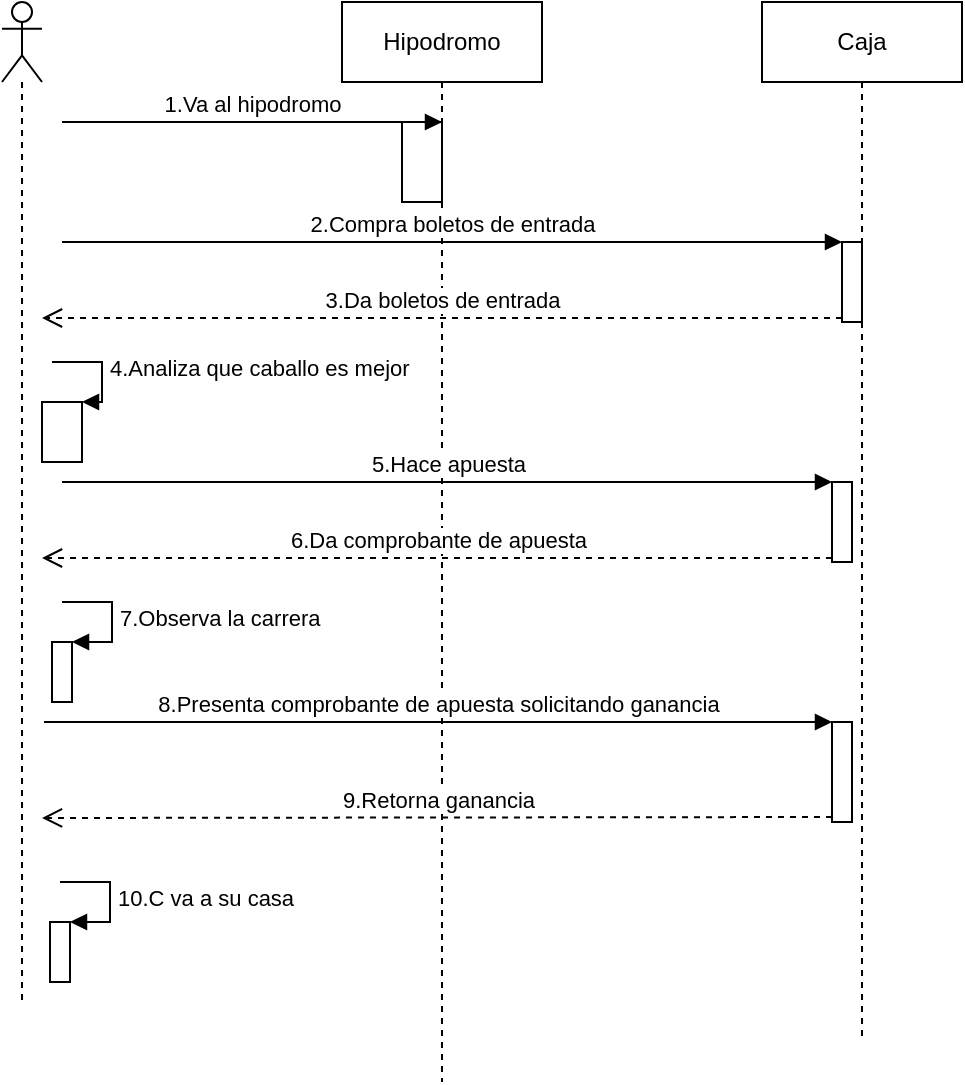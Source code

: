 <mxfile version="12.2.6" type="github" pages="2"><diagram id="rpt-BEG1MDUY4Qo8y3gv" name="Page-1"><mxGraphModel dx="1005" dy="551" grid="1" gridSize="10" guides="1" tooltips="1" connect="1" arrows="1" fold="1" page="1" pageScale="1" pageWidth="827" pageHeight="1169" math="0" shadow="0"><root><mxCell id="0"/><mxCell id="1" parent="0"/><mxCell id="Ul0AwBFxFiQG8IwIhVHO-12" value="" style="shape=umlLifeline;participant=umlActor;perimeter=lifelinePerimeter;whiteSpace=wrap;html=1;container=1;collapsible=0;recursiveResize=0;verticalAlign=top;spacingTop=36;labelBackgroundColor=#ffffff;outlineConnect=0;" vertex="1" parent="1"><mxGeometry x="220" y="100" width="20" height="500" as="geometry"/></mxCell><mxCell id="Ul0AwBFxFiQG8IwIhVHO-13" value="Hipodromo" style="shape=umlLifeline;perimeter=lifelinePerimeter;whiteSpace=wrap;html=1;container=1;collapsible=0;recursiveResize=0;outlineConnect=0;" vertex="1" parent="1"><mxGeometry x="390" y="100" width="100" height="540" as="geometry"/></mxCell><mxCell id="Ul0AwBFxFiQG8IwIhVHO-14" value="Caja" style="shape=umlLifeline;perimeter=lifelinePerimeter;whiteSpace=wrap;html=1;container=1;collapsible=0;recursiveResize=0;outlineConnect=0;" vertex="1" parent="1"><mxGeometry x="600" y="100" width="100" height="520" as="geometry"/></mxCell><mxCell id="Ul0AwBFxFiQG8IwIhVHO-27" value="" style="html=1;points=[];perimeter=orthogonalPerimeter;" vertex="1" parent="Ul0AwBFxFiQG8IwIhVHO-14"><mxGeometry x="40" y="120" width="10" height="40" as="geometry"/></mxCell><mxCell id="Ul0AwBFxFiQG8IwIhVHO-28" value="2.Compra boletos de entrada" style="html=1;verticalAlign=bottom;endArrow=block;entryX=0;entryY=0;" edge="1" target="Ul0AwBFxFiQG8IwIhVHO-27" parent="Ul0AwBFxFiQG8IwIhVHO-14"><mxGeometry relative="1" as="geometry"><mxPoint x="-350" y="120" as="sourcePoint"/></mxGeometry></mxCell><mxCell id="Ul0AwBFxFiQG8IwIhVHO-29" value="3.Da boletos de entrada" style="html=1;verticalAlign=bottom;endArrow=open;dashed=1;endSize=8;exitX=0;exitY=0.95;" edge="1" source="Ul0AwBFxFiQG8IwIhVHO-27" parent="Ul0AwBFxFiQG8IwIhVHO-14"><mxGeometry relative="1" as="geometry"><mxPoint x="-360" y="158" as="targetPoint"/></mxGeometry></mxCell><mxCell id="Ul0AwBFxFiQG8IwIhVHO-33" value="" style="html=1;points=[];perimeter=orthogonalPerimeter;" vertex="1" parent="Ul0AwBFxFiQG8IwIhVHO-14"><mxGeometry x="35" y="240" width="10" height="40" as="geometry"/></mxCell><mxCell id="Ul0AwBFxFiQG8IwIhVHO-35" value="6.Da comprobante de apuesta" style="html=1;verticalAlign=bottom;endArrow=open;dashed=1;endSize=8;exitX=0;exitY=0.95;" edge="1" source="Ul0AwBFxFiQG8IwIhVHO-33" parent="Ul0AwBFxFiQG8IwIhVHO-14"><mxGeometry relative="1" as="geometry"><mxPoint x="-360" y="278" as="targetPoint"/></mxGeometry></mxCell><mxCell id="Ul0AwBFxFiQG8IwIhVHO-38" value="" style="html=1;points=[];perimeter=orthogonalPerimeter;" vertex="1" parent="Ul0AwBFxFiQG8IwIhVHO-14"><mxGeometry x="35" y="360" width="10" height="50" as="geometry"/></mxCell><mxCell id="Ul0AwBFxFiQG8IwIhVHO-40" value="9.Retorna ganancia" style="html=1;verticalAlign=bottom;endArrow=open;dashed=1;endSize=8;exitX=0;exitY=0.95;" edge="1" source="Ul0AwBFxFiQG8IwIhVHO-38" parent="Ul0AwBFxFiQG8IwIhVHO-14"><mxGeometry relative="1" as="geometry"><mxPoint x="-360" y="408" as="targetPoint"/></mxGeometry></mxCell><mxCell id="Ul0AwBFxFiQG8IwIhVHO-21" value="" style="html=1;points=[];perimeter=orthogonalPerimeter;" vertex="1" parent="1"><mxGeometry x="420" y="160" width="20" height="40" as="geometry"/></mxCell><mxCell id="Ul0AwBFxFiQG8IwIhVHO-22" value="1.Va al hipodromo" style="html=1;verticalAlign=bottom;endArrow=block;entryX=1;entryY=0;" edge="1" target="Ul0AwBFxFiQG8IwIhVHO-21" parent="1"><mxGeometry relative="1" as="geometry"><mxPoint x="250" y="160" as="sourcePoint"/></mxGeometry></mxCell><mxCell id="Ul0AwBFxFiQG8IwIhVHO-31" value="" style="html=1;points=[];perimeter=orthogonalPerimeter;" vertex="1" parent="1"><mxGeometry x="240" y="300" width="20" height="30" as="geometry"/></mxCell><mxCell id="Ul0AwBFxFiQG8IwIhVHO-32" value="4.Analiza que caballo es mejor" style="edgeStyle=orthogonalEdgeStyle;html=1;align=left;spacingLeft=2;endArrow=block;rounded=0;entryX=1;entryY=0;" edge="1" target="Ul0AwBFxFiQG8IwIhVHO-31" parent="1"><mxGeometry relative="1" as="geometry"><mxPoint x="245" y="280" as="sourcePoint"/><Array as="points"><mxPoint x="270" y="280"/></Array></mxGeometry></mxCell><mxCell id="Ul0AwBFxFiQG8IwIhVHO-34" value="5.Hace apuesta" style="html=1;verticalAlign=bottom;endArrow=block;entryX=0;entryY=0;" edge="1" target="Ul0AwBFxFiQG8IwIhVHO-33" parent="1"><mxGeometry relative="1" as="geometry"><mxPoint x="250" y="340" as="sourcePoint"/></mxGeometry></mxCell><mxCell id="Ul0AwBFxFiQG8IwIhVHO-36" value="" style="html=1;points=[];perimeter=orthogonalPerimeter;" vertex="1" parent="1"><mxGeometry x="245" y="420" width="10" height="30" as="geometry"/></mxCell><mxCell id="Ul0AwBFxFiQG8IwIhVHO-37" value="7.Observa la carrera" style="edgeStyle=orthogonalEdgeStyle;html=1;align=left;spacingLeft=2;endArrow=block;rounded=0;entryX=1;entryY=0;" edge="1" target="Ul0AwBFxFiQG8IwIhVHO-36" parent="1"><mxGeometry relative="1" as="geometry"><mxPoint x="250" y="400" as="sourcePoint"/><Array as="points"><mxPoint x="275" y="400"/></Array></mxGeometry></mxCell><mxCell id="Ul0AwBFxFiQG8IwIhVHO-39" value="8.Presenta comprobante de apuesta solicitando ganancia" style="html=1;verticalAlign=bottom;endArrow=block;entryX=0;entryY=0;" edge="1" target="Ul0AwBFxFiQG8IwIhVHO-38" parent="1"><mxGeometry relative="1" as="geometry"><mxPoint x="241" y="460" as="sourcePoint"/></mxGeometry></mxCell><mxCell id="Ul0AwBFxFiQG8IwIhVHO-41" value="" style="html=1;points=[];perimeter=orthogonalPerimeter;" vertex="1" parent="1"><mxGeometry x="244" y="560" width="10" height="30" as="geometry"/></mxCell><mxCell id="Ul0AwBFxFiQG8IwIhVHO-42" value="10.C va a su casa" style="edgeStyle=orthogonalEdgeStyle;html=1;align=left;spacingLeft=2;endArrow=block;rounded=0;entryX=1;entryY=0;" edge="1" target="Ul0AwBFxFiQG8IwIhVHO-41" parent="1"><mxGeometry relative="1" as="geometry"><mxPoint x="249" y="540" as="sourcePoint"/><Array as="points"><mxPoint x="274" y="540"/></Array></mxGeometry></mxCell></root></mxGraphModel></diagram><diagram id="BGWxiJ-vFgCtyJ_aNA1Y" name="Page-2"><mxGraphModel dx="1005" dy="551" grid="1" gridSize="10" guides="1" tooltips="1" connect="1" arrows="1" fold="1" page="1" pageScale="1" pageWidth="827" pageHeight="1169" math="0" shadow="0"><root><mxCell id="xzfukOts3ttVqPF1eaKl-0"/><mxCell id="xzfukOts3ttVqPF1eaKl-1" parent="xzfukOts3ttVqPF1eaKl-0"/><mxCell id="xzfukOts3ttVqPF1eaKl-2" value="No socios" style="text;strokeColor=none;fillColor=none;align=left;verticalAlign=top;spacingLeft=4;spacingRight=4;overflow=hidden;rotatable=0;points=[[0,0.5],[1,0.5]];portConstraint=eastwest;" vertex="1" parent="xzfukOts3ttVqPF1eaKl-1"><mxGeometry x="185" y="80" width="70" height="26" as="geometry"/></mxCell><mxCell id="xzfukOts3ttVqPF1eaKl-4" value="" style="shape=umlLifeline;participant=umlActor;perimeter=lifelinePerimeter;whiteSpace=wrap;html=1;container=1;collapsible=0;recursiveResize=0;verticalAlign=top;spacingTop=36;labelBackgroundColor=#ffffff;outlineConnect=0;" vertex="1" parent="xzfukOts3ttVqPF1eaKl-1"><mxGeometry x="210" y="110" width="30" height="570" as="geometry"/></mxCell><mxCell id="xzfukOts3ttVqPF1eaKl-26" value="" style="html=1;points=[];perimeter=orthogonalPerimeter;" vertex="1" parent="xzfukOts3ttVqPF1eaKl-4"><mxGeometry x="15" y="370" width="10" height="30" as="geometry"/></mxCell><mxCell id="xzfukOts3ttVqPF1eaKl-27" value="9) Le gusta el lugar y decide ser socio" style="edgeStyle=orthogonalEdgeStyle;html=1;align=left;spacingLeft=2;endArrow=block;rounded=0;entryX=1;entryY=0;" edge="1" target="xzfukOts3ttVqPF1eaKl-26" parent="xzfukOts3ttVqPF1eaKl-4"><mxGeometry relative="1" as="geometry"><mxPoint x="20" y="350" as="sourcePoint"/><Array as="points"><mxPoint x="45" y="350"/></Array></mxGeometry></mxCell><mxCell id="xzfukOts3ttVqPF1eaKl-39" value="" style="html=1;points=[];perimeter=orthogonalPerimeter;" vertex="1" parent="xzfukOts3ttVqPF1eaKl-4"><mxGeometry x="20" y="520" width="10" height="40" as="geometry"/></mxCell><mxCell id="xzfukOts3ttVqPF1eaKl-40" value="14)C va a su casa bien feliz &lt;br&gt;ya que ahora es socio" style="edgeStyle=orthogonalEdgeStyle;html=1;align=left;spacingLeft=2;endArrow=block;rounded=0;entryX=1;entryY=0;" edge="1" target="xzfukOts3ttVqPF1eaKl-39" parent="xzfukOts3ttVqPF1eaKl-4"><mxGeometry relative="1" as="geometry"><mxPoint x="25" y="500" as="sourcePoint"/><Array as="points"><mxPoint x="50" y="500"/></Array></mxGeometry></mxCell><mxCell id="xzfukOts3ttVqPF1eaKl-7" value="Club" style="shape=umlLifeline;perimeter=lifelinePerimeter;whiteSpace=wrap;html=1;container=1;collapsible=0;recursiveResize=0;outlineConnect=0;" vertex="1" parent="xzfukOts3ttVqPF1eaKl-1"><mxGeometry x="400" y="120" width="100" height="480" as="geometry"/></mxCell><mxCell id="xzfukOts3ttVqPF1eaKl-17" value="" style="html=1;points=[];perimeter=orthogonalPerimeter;" vertex="1" parent="xzfukOts3ttVqPF1eaKl-7"><mxGeometry x="30" y="240" width="10" height="80" as="geometry"/></mxCell><mxCell id="xzfukOts3ttVqPF1eaKl-19" value="8) Le dan el tour" style="html=1;verticalAlign=bottom;endArrow=open;dashed=1;endSize=8;exitX=0;exitY=0.95;" edge="1" source="xzfukOts3ttVqPF1eaKl-17" parent="xzfukOts3ttVqPF1eaKl-7"><mxGeometry relative="1" as="geometry"><mxPoint x="-180" y="316" as="targetPoint"/></mxGeometry></mxCell><mxCell id="xzfukOts3ttVqPF1eaKl-21" value="" style="html=1;points=[];perimeter=orthogonalPerimeter;" vertex="1" parent="xzfukOts3ttVqPF1eaKl-7"><mxGeometry x="30" y="140" width="10" height="80" as="geometry"/></mxCell><mxCell id="xzfukOts3ttVqPF1eaKl-22" value="3) Paga entrada al club" style="html=1;verticalAlign=bottom;endArrow=block;entryX=0;entryY=0;" edge="1" target="xzfukOts3ttVqPF1eaKl-21" parent="xzfukOts3ttVqPF1eaKl-7"><mxGeometry relative="1" as="geometry"><mxPoint x="-170" y="140" as="sourcePoint"/></mxGeometry></mxCell><mxCell id="xzfukOts3ttVqPF1eaKl-23" value="6) Le dan boleto de entrada" style="html=1;verticalAlign=bottom;endArrow=open;dashed=1;endSize=8;exitX=0;exitY=0.95;" edge="1" source="xzfukOts3ttVqPF1eaKl-21" parent="xzfukOts3ttVqPF1eaKl-7"><mxGeometry relative="1" as="geometry"><mxPoint x="-170" y="216" as="targetPoint"/></mxGeometry></mxCell><mxCell id="xzfukOts3ttVqPF1eaKl-28" value="" style="html=1;points=[];perimeter=orthogonalPerimeter;" vertex="1" parent="xzfukOts3ttVqPF1eaKl-7"><mxGeometry x="35" y="400" width="10" height="80" as="geometry"/></mxCell><mxCell id="xzfukOts3ttVqPF1eaKl-30" value="13) Devuelve comprobante de pago &lt;br&gt;y membresia de socio" style="html=1;verticalAlign=bottom;endArrow=open;dashed=1;endSize=8;exitX=0;exitY=0.95;" edge="1" source="xzfukOts3ttVqPF1eaKl-28" parent="xzfukOts3ttVqPF1eaKl-7"><mxGeometry x="-0.116" y="-6" relative="1" as="geometry"><mxPoint x="-180" y="476" as="targetPoint"/><mxPoint as="offset"/></mxGeometry></mxCell><mxCell id="xzfukOts3ttVqPF1eaKl-31" value="11) Registra pago de socio" style="html=1;verticalAlign=bottom;endArrow=block;" edge="1" parent="xzfukOts3ttVqPF1eaKl-7"><mxGeometry width="80" relative="1" as="geometry"><mxPoint x="60" y="400" as="sourcePoint"/><mxPoint x="240" y="400" as="targetPoint"/></mxGeometry></mxCell><mxCell id="xzfukOts3ttVqPF1eaKl-33" value="12) Devuelve factura" style="html=1;verticalAlign=bottom;endArrow=open;dashed=1;endSize=8;" edge="1" parent="xzfukOts3ttVqPF1eaKl-7"><mxGeometry relative="1" as="geometry"><mxPoint x="250" y="473" as="sourcePoint"/><mxPoint x="60" y="473" as="targetPoint"/><Array as="points"><mxPoint x="160" y="473"/></Array></mxGeometry></mxCell><mxCell id="xzfukOts3ttVqPF1eaKl-36" value="5) Devuelve factura" style="html=1;verticalAlign=bottom;endArrow=open;dashed=1;endSize=8;" edge="1" parent="xzfukOts3ttVqPF1eaKl-7"><mxGeometry relative="1" as="geometry"><mxPoint x="250" y="210" as="sourcePoint"/><mxPoint x="60" y="210" as="targetPoint"/></mxGeometry></mxCell><mxCell id="xzfukOts3ttVqPF1eaKl-8" value="Caja" style="shape=umlLifeline;perimeter=lifelinePerimeter;whiteSpace=wrap;html=1;container=1;collapsible=0;recursiveResize=0;outlineConnect=0;" vertex="1" parent="xzfukOts3ttVqPF1eaKl-1"><mxGeometry x="610" y="120" width="100" height="490" as="geometry"/></mxCell><mxCell id="xzfukOts3ttVqPF1eaKl-34" value="" style="html=1;points=[];perimeter=orthogonalPerimeter;" vertex="1" parent="xzfukOts3ttVqPF1eaKl-8"><mxGeometry x="30" y="400" width="10" height="80" as="geometry"/></mxCell><mxCell id="xzfukOts3ttVqPF1eaKl-37" value="" style="html=1;points=[];perimeter=orthogonalPerimeter;" vertex="1" parent="xzfukOts3ttVqPF1eaKl-8"><mxGeometry x="35" y="130" width="10" height="90" as="geometry"/></mxCell><mxCell id="xzfukOts3ttVqPF1eaKl-11" value="" style="html=1;points=[];perimeter=orthogonalPerimeter;" vertex="1" parent="xzfukOts3ttVqPF1eaKl-1"><mxGeometry x="430" y="170" width="10" height="80" as="geometry"/></mxCell><mxCell id="xzfukOts3ttVqPF1eaKl-12" value="1)Asiste al club" style="html=1;verticalAlign=bottom;endArrow=block;entryX=0;entryY=0;" edge="1" target="xzfukOts3ttVqPF1eaKl-11" parent="xzfukOts3ttVqPF1eaKl-1"><mxGeometry relative="1" as="geometry"><mxPoint x="230" y="170" as="sourcePoint"/></mxGeometry></mxCell><mxCell id="xzfukOts3ttVqPF1eaKl-13" value="2) Le dan la bienvenida" style="html=1;verticalAlign=bottom;endArrow=open;dashed=1;endSize=8;exitX=0;exitY=0.95;" edge="1" source="xzfukOts3ttVqPF1eaKl-11" parent="xzfukOts3ttVqPF1eaKl-1"><mxGeometry relative="1" as="geometry"><mxPoint x="230" y="246" as="targetPoint"/></mxGeometry></mxCell><mxCell id="xzfukOts3ttVqPF1eaKl-18" value="7) Solicita ir al paseo" style="html=1;verticalAlign=bottom;endArrow=block;entryX=0;entryY=0;" edge="1" target="xzfukOts3ttVqPF1eaKl-17" parent="xzfukOts3ttVqPF1eaKl-1" source="xzfukOts3ttVqPF1eaKl-4"><mxGeometry relative="1" as="geometry"><mxPoint x="240" y="270" as="sourcePoint"/></mxGeometry></mxCell><mxCell id="xzfukOts3ttVqPF1eaKl-25" value="4) Registra pago" style="html=1;verticalAlign=bottom;endArrow=block;" edge="1" parent="xzfukOts3ttVqPF1eaKl-1"><mxGeometry width="80" relative="1" as="geometry"><mxPoint x="450" y="260" as="sourcePoint"/><mxPoint x="640" y="260" as="targetPoint"/></mxGeometry></mxCell><mxCell id="xzfukOts3ttVqPF1eaKl-29" value="10) Paga para convertirse en socio" style="html=1;verticalAlign=bottom;endArrow=block;entryX=0;entryY=0;" edge="1" target="xzfukOts3ttVqPF1eaKl-28" parent="xzfukOts3ttVqPF1eaKl-1" source="xzfukOts3ttVqPF1eaKl-4"><mxGeometry relative="1" as="geometry"><mxPoint x="365" y="520" as="sourcePoint"/></mxGeometry></mxCell><mxCell id="xzfukOts3ttVqPF1eaKl-66" value="Socios" style="text;strokeColor=none;fillColor=none;align=left;verticalAlign=top;spacingLeft=4;spacingRight=4;overflow=hidden;rotatable=0;points=[[0,0.5],[1,0.5]];portConstraint=eastwest;" vertex="1" parent="xzfukOts3ttVqPF1eaKl-1"><mxGeometry x="175" y="730" width="70" height="26" as="geometry"/></mxCell><mxCell id="xzfukOts3ttVqPF1eaKl-67" value="" style="shape=umlLifeline;participant=umlActor;perimeter=lifelinePerimeter;whiteSpace=wrap;html=1;container=1;collapsible=0;recursiveResize=0;verticalAlign=top;spacingTop=36;labelBackgroundColor=#ffffff;outlineConnect=0;" vertex="1" parent="xzfukOts3ttVqPF1eaKl-1"><mxGeometry x="190" y="760" width="30" height="570" as="geometry"/></mxCell><mxCell id="xzfukOts3ttVqPF1eaKl-70" value="" style="html=1;points=[];perimeter=orthogonalPerimeter;" vertex="1" parent="xzfukOts3ttVqPF1eaKl-67"><mxGeometry x="20" y="520" width="10" height="40" as="geometry"/></mxCell><mxCell id="xzfukOts3ttVqPF1eaKl-71" value="11)C va a su casa bien feliz &lt;br&gt;ya que ahora ya sabe&lt;br&gt;andar a caballo" style="edgeStyle=orthogonalEdgeStyle;html=1;align=left;spacingLeft=2;endArrow=block;rounded=0;entryX=1;entryY=0;" edge="1" parent="xzfukOts3ttVqPF1eaKl-67" target="xzfukOts3ttVqPF1eaKl-70"><mxGeometry relative="1" as="geometry"><mxPoint x="25" y="500" as="sourcePoint"/><Array as="points"><mxPoint x="50" y="500"/></Array></mxGeometry></mxCell><mxCell id="xzfukOts3ttVqPF1eaKl-72" value="Club" style="shape=umlLifeline;perimeter=lifelinePerimeter;whiteSpace=wrap;html=1;container=1;collapsible=0;recursiveResize=0;outlineConnect=0;" vertex="1" parent="xzfukOts3ttVqPF1eaKl-1"><mxGeometry x="380" y="770" width="100" height="480" as="geometry"/></mxCell><mxCell id="xzfukOts3ttVqPF1eaKl-73" value="" style="html=1;points=[];perimeter=orthogonalPerimeter;" vertex="1" parent="xzfukOts3ttVqPF1eaKl-72"><mxGeometry x="30" y="240" width="10" height="80" as="geometry"/></mxCell><mxCell id="xzfukOts3ttVqPF1eaKl-74" value="8) Le dan el tour" style="html=1;verticalAlign=bottom;endArrow=open;dashed=1;endSize=8;exitX=0;exitY=0.95;" edge="1" parent="xzfukOts3ttVqPF1eaKl-72" source="xzfukOts3ttVqPF1eaKl-73"><mxGeometry relative="1" as="geometry"><mxPoint x="-180" y="316" as="targetPoint"/></mxGeometry></mxCell><mxCell id="xzfukOts3ttVqPF1eaKl-75" value="" style="html=1;points=[];perimeter=orthogonalPerimeter;" vertex="1" parent="xzfukOts3ttVqPF1eaKl-72"><mxGeometry x="30" y="140" width="10" height="80" as="geometry"/></mxCell><mxCell id="xzfukOts3ttVqPF1eaKl-76" value="3) Paga para que guarden a su caballo" style="html=1;verticalAlign=bottom;endArrow=block;entryX=0;entryY=0;" edge="1" parent="xzfukOts3ttVqPF1eaKl-72" target="xzfukOts3ttVqPF1eaKl-75"><mxGeometry relative="1" as="geometry"><mxPoint x="-170" y="140" as="sourcePoint"/></mxGeometry></mxCell><mxCell id="xzfukOts3ttVqPF1eaKl-77" value="6) Le dan factura y identificacion" style="html=1;verticalAlign=bottom;endArrow=open;dashed=1;endSize=8;exitX=0;exitY=0.95;" edge="1" parent="xzfukOts3ttVqPF1eaKl-72" source="xzfukOts3ttVqPF1eaKl-75"><mxGeometry relative="1" as="geometry"><mxPoint x="-170" y="216" as="targetPoint"/></mxGeometry></mxCell><mxCell id="xzfukOts3ttVqPF1eaKl-78" value="" style="html=1;points=[];perimeter=orthogonalPerimeter;" vertex="1" parent="xzfukOts3ttVqPF1eaKl-72"><mxGeometry x="35" y="400" width="10" height="80" as="geometry"/></mxCell><mxCell id="xzfukOts3ttVqPF1eaKl-79" value="10) Le dan el curso de equitacion" style="html=1;verticalAlign=bottom;endArrow=open;dashed=1;endSize=8;exitX=0;exitY=0.95;" edge="1" parent="xzfukOts3ttVqPF1eaKl-72" source="xzfukOts3ttVqPF1eaKl-78"><mxGeometry x="-0.116" y="-6" relative="1" as="geometry"><mxPoint x="-180" y="476" as="targetPoint"/><mxPoint as="offset"/></mxGeometry></mxCell><mxCell id="xzfukOts3ttVqPF1eaKl-82" value="5) Devuelve factura" style="html=1;verticalAlign=bottom;endArrow=open;dashed=1;endSize=8;" edge="1" parent="xzfukOts3ttVqPF1eaKl-72"><mxGeometry relative="1" as="geometry"><mxPoint x="250" y="210" as="sourcePoint"/><mxPoint x="60" y="210" as="targetPoint"/></mxGeometry></mxCell><mxCell id="xzfukOts3ttVqPF1eaKl-83" value="Caja" style="shape=umlLifeline;perimeter=lifelinePerimeter;whiteSpace=wrap;html=1;container=1;collapsible=0;recursiveResize=0;outlineConnect=0;" vertex="1" parent="xzfukOts3ttVqPF1eaKl-1"><mxGeometry x="590" y="770" width="100" height="490" as="geometry"/></mxCell><mxCell id="xzfukOts3ttVqPF1eaKl-85" value="" style="html=1;points=[];perimeter=orthogonalPerimeter;" vertex="1" parent="xzfukOts3ttVqPF1eaKl-83"><mxGeometry x="35" y="130" width="10" height="90" as="geometry"/></mxCell><mxCell id="xzfukOts3ttVqPF1eaKl-86" value="" style="html=1;points=[];perimeter=orthogonalPerimeter;" vertex="1" parent="xzfukOts3ttVqPF1eaKl-1"><mxGeometry x="410" y="820" width="10" height="80" as="geometry"/></mxCell><mxCell id="xzfukOts3ttVqPF1eaKl-87" value="1)Asiste al club" style="html=1;verticalAlign=bottom;endArrow=block;entryX=0;entryY=0;" edge="1" parent="xzfukOts3ttVqPF1eaKl-1" target="xzfukOts3ttVqPF1eaKl-86"><mxGeometry relative="1" as="geometry"><mxPoint x="210" y="820" as="sourcePoint"/></mxGeometry></mxCell><mxCell id="xzfukOts3ttVqPF1eaKl-88" value="2) Le dan la bienvenida" style="html=1;verticalAlign=bottom;endArrow=open;dashed=1;endSize=8;exitX=0;exitY=0.95;" edge="1" parent="xzfukOts3ttVqPF1eaKl-1" source="xzfukOts3ttVqPF1eaKl-86"><mxGeometry relative="1" as="geometry"><mxPoint x="210" y="896.0" as="targetPoint"/></mxGeometry></mxCell><mxCell id="xzfukOts3ttVqPF1eaKl-89" value="7) Solicita ir al paseo" style="html=1;verticalAlign=bottom;endArrow=block;entryX=0;entryY=0;" edge="1" parent="xzfukOts3ttVqPF1eaKl-1" source="xzfukOts3ttVqPF1eaKl-67" target="xzfukOts3ttVqPF1eaKl-73"><mxGeometry relative="1" as="geometry"><mxPoint x="220" y="920" as="sourcePoint"/></mxGeometry></mxCell><mxCell id="xzfukOts3ttVqPF1eaKl-90" value="4) Registra pago" style="html=1;verticalAlign=bottom;endArrow=block;" edge="1" parent="xzfukOts3ttVqPF1eaKl-1"><mxGeometry width="80" relative="1" as="geometry"><mxPoint x="430" y="910" as="sourcePoint"/><mxPoint x="620" y="910" as="targetPoint"/></mxGeometry></mxCell><mxCell id="xzfukOts3ttVqPF1eaKl-91" value="9) Solicita participar en el curso de equitacion" style="html=1;verticalAlign=bottom;endArrow=block;entryX=0;entryY=0;" edge="1" parent="xzfukOts3ttVqPF1eaKl-1" source="xzfukOts3ttVqPF1eaKl-67" target="xzfukOts3ttVqPF1eaKl-78"><mxGeometry relative="1" as="geometry"><mxPoint x="345" y="1170" as="sourcePoint"/></mxGeometry></mxCell></root></mxGraphModel></diagram></mxfile>